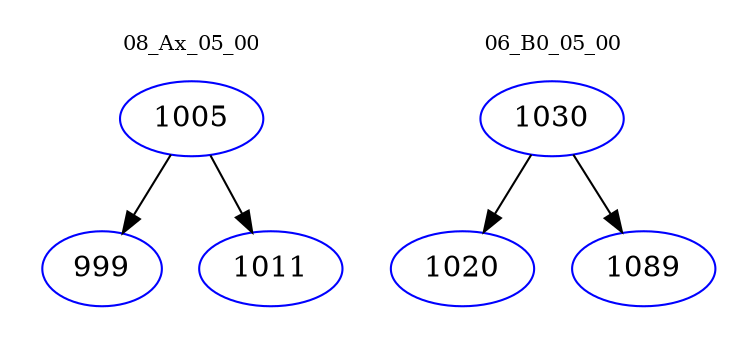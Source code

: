 digraph{
subgraph cluster_0 {
color = white
label = "08_Ax_05_00";
fontsize=10;
T0_1005 [label="1005", color="blue"]
T0_1005 -> T0_999 [color="black"]
T0_999 [label="999", color="blue"]
T0_1005 -> T0_1011 [color="black"]
T0_1011 [label="1011", color="blue"]
}
subgraph cluster_1 {
color = white
label = "06_B0_05_00";
fontsize=10;
T1_1030 [label="1030", color="blue"]
T1_1030 -> T1_1020 [color="black"]
T1_1020 [label="1020", color="blue"]
T1_1030 -> T1_1089 [color="black"]
T1_1089 [label="1089", color="blue"]
}
}
